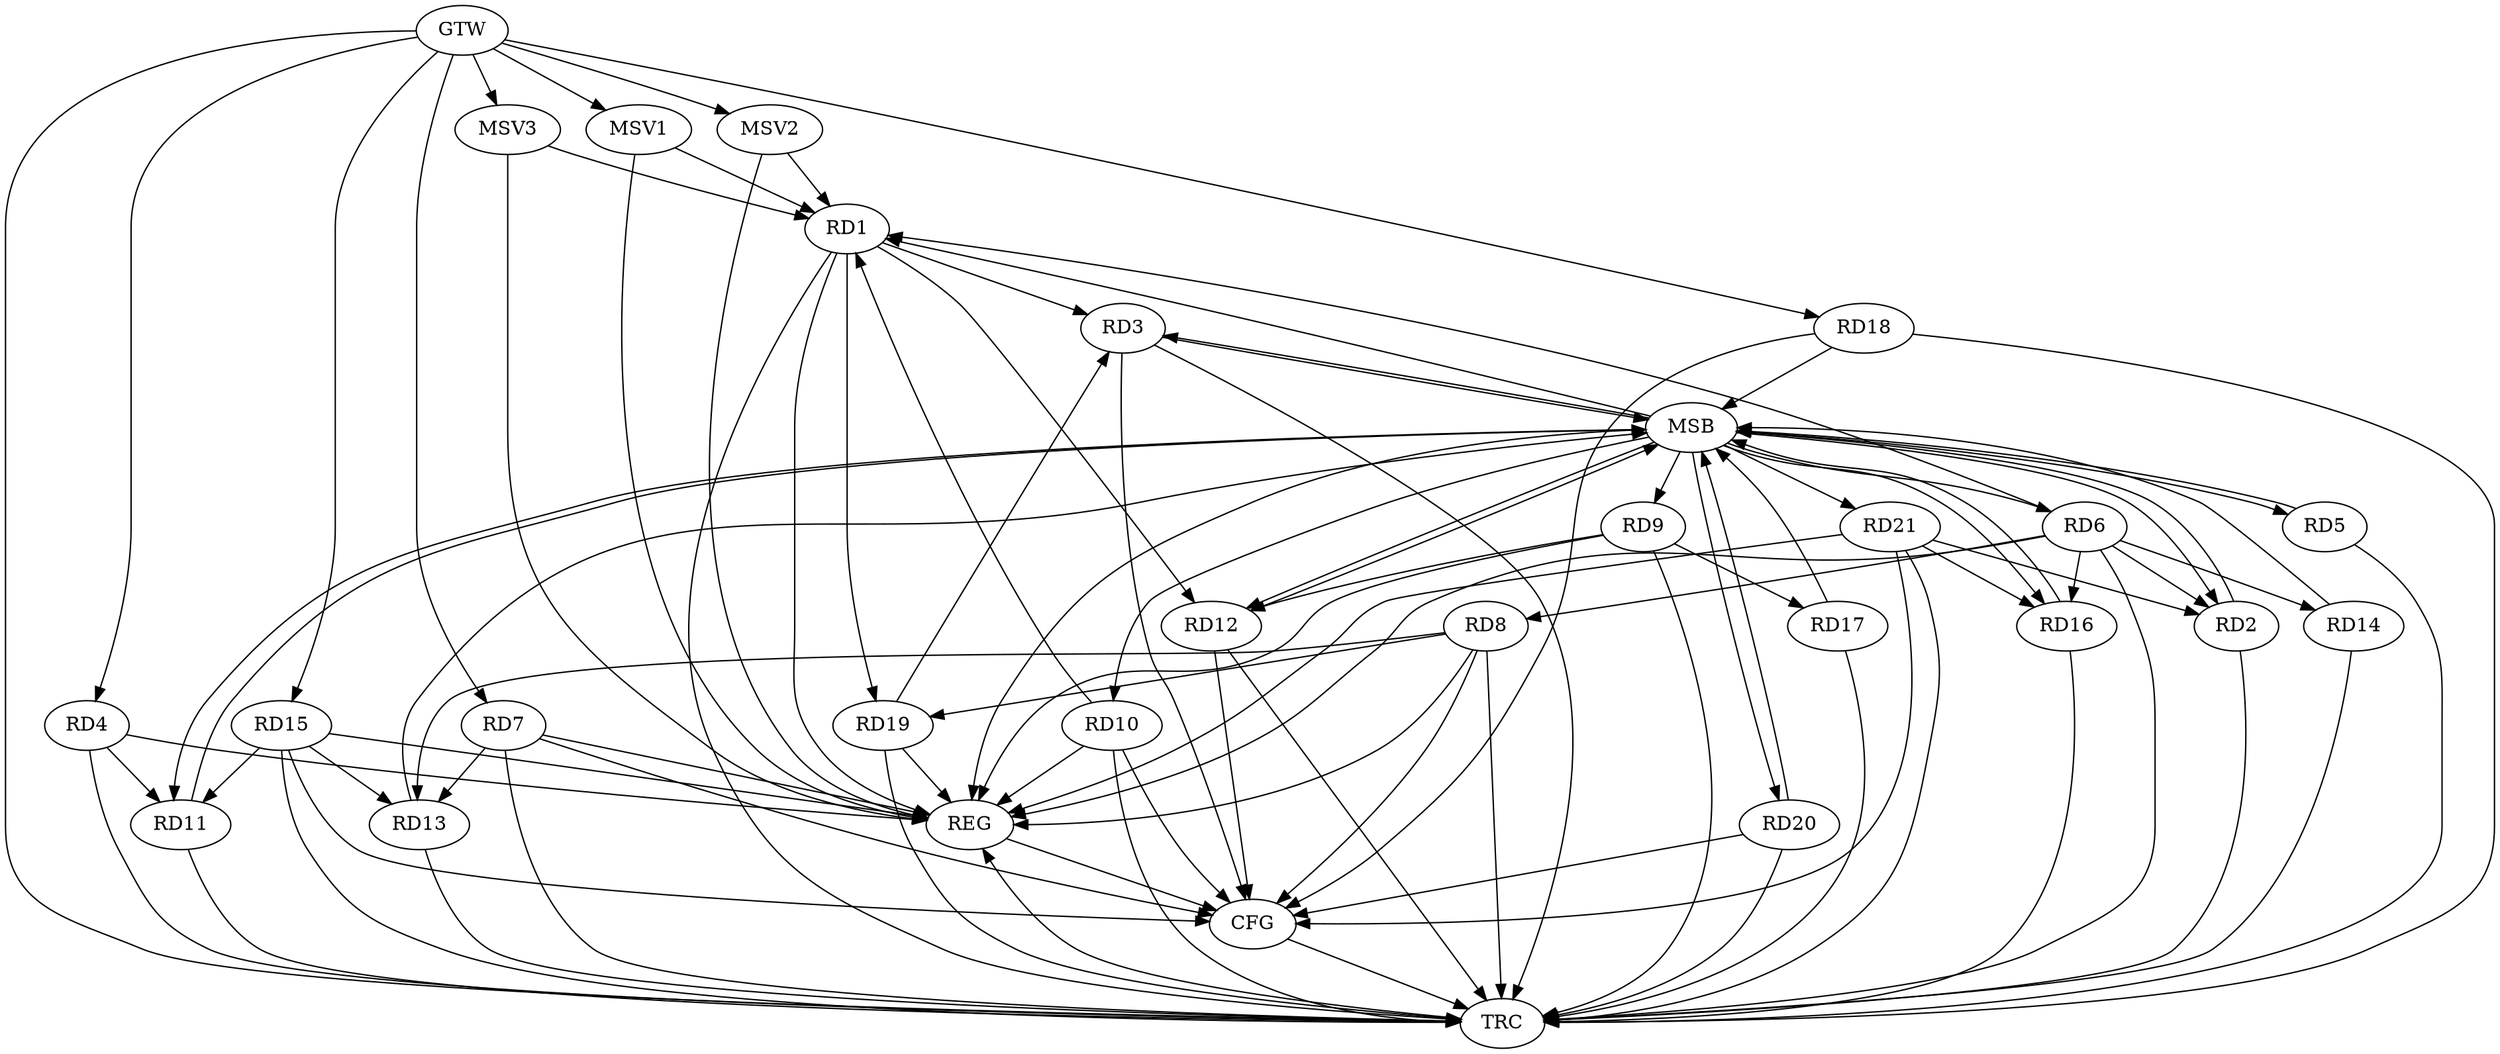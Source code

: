 strict digraph G {
  RD1 [ label="RD1" ];
  RD2 [ label="RD2" ];
  RD3 [ label="RD3" ];
  RD4 [ label="RD4" ];
  RD5 [ label="RD5" ];
  RD6 [ label="RD6" ];
  RD7 [ label="RD7" ];
  RD8 [ label="RD8" ];
  RD9 [ label="RD9" ];
  RD10 [ label="RD10" ];
  RD11 [ label="RD11" ];
  RD12 [ label="RD12" ];
  RD13 [ label="RD13" ];
  RD14 [ label="RD14" ];
  RD15 [ label="RD15" ];
  RD16 [ label="RD16" ];
  RD17 [ label="RD17" ];
  RD18 [ label="RD18" ];
  RD19 [ label="RD19" ];
  RD20 [ label="RD20" ];
  RD21 [ label="RD21" ];
  GTW [ label="GTW" ];
  REG [ label="REG" ];
  MSB [ label="MSB" ];
  CFG [ label="CFG" ];
  TRC [ label="TRC" ];
  MSV1 [ label="MSV1" ];
  MSV2 [ label="MSV2" ];
  MSV3 [ label="MSV3" ];
  RD1 -> RD3;
  RD6 -> RD1;
  RD10 -> RD1;
  RD1 -> RD12;
  RD1 -> RD19;
  RD6 -> RD2;
  RD21 -> RD2;
  RD19 -> RD3;
  RD4 -> RD11;
  RD6 -> RD8;
  RD6 -> RD14;
  RD6 -> RD16;
  RD7 -> RD13;
  RD8 -> RD13;
  RD8 -> RD19;
  RD9 -> RD12;
  RD9 -> RD17;
  RD15 -> RD11;
  RD15 -> RD13;
  RD21 -> RD16;
  GTW -> RD4;
  GTW -> RD7;
  GTW -> RD15;
  GTW -> RD18;
  RD1 -> REG;
  RD4 -> REG;
  RD6 -> REG;
  RD7 -> REG;
  RD8 -> REG;
  RD9 -> REG;
  RD10 -> REG;
  RD15 -> REG;
  RD19 -> REG;
  RD21 -> REG;
  RD2 -> MSB;
  MSB -> RD1;
  MSB -> RD10;
  MSB -> RD12;
  MSB -> REG;
  RD3 -> MSB;
  MSB -> RD9;
  RD5 -> MSB;
  MSB -> RD11;
  MSB -> RD21;
  RD11 -> MSB;
  MSB -> RD2;
  MSB -> RD5;
  MSB -> RD16;
  MSB -> RD20;
  RD12 -> MSB;
  MSB -> RD3;
  RD13 -> MSB;
  MSB -> RD6;
  RD14 -> MSB;
  RD16 -> MSB;
  RD17 -> MSB;
  RD18 -> MSB;
  RD20 -> MSB;
  RD15 -> CFG;
  RD18 -> CFG;
  RD12 -> CFG;
  RD7 -> CFG;
  RD3 -> CFG;
  RD10 -> CFG;
  RD20 -> CFG;
  RD21 -> CFG;
  RD8 -> CFG;
  REG -> CFG;
  RD1 -> TRC;
  RD2 -> TRC;
  RD3 -> TRC;
  RD4 -> TRC;
  RD5 -> TRC;
  RD6 -> TRC;
  RD7 -> TRC;
  RD8 -> TRC;
  RD9 -> TRC;
  RD10 -> TRC;
  RD11 -> TRC;
  RD12 -> TRC;
  RD13 -> TRC;
  RD14 -> TRC;
  RD15 -> TRC;
  RD16 -> TRC;
  RD17 -> TRC;
  RD18 -> TRC;
  RD19 -> TRC;
  RD20 -> TRC;
  RD21 -> TRC;
  GTW -> TRC;
  CFG -> TRC;
  TRC -> REG;
  MSV1 -> RD1;
  GTW -> MSV1;
  MSV1 -> REG;
  MSV2 -> RD1;
  MSV3 -> RD1;
  GTW -> MSV2;
  MSV2 -> REG;
  GTW -> MSV3;
  MSV3 -> REG;
}
